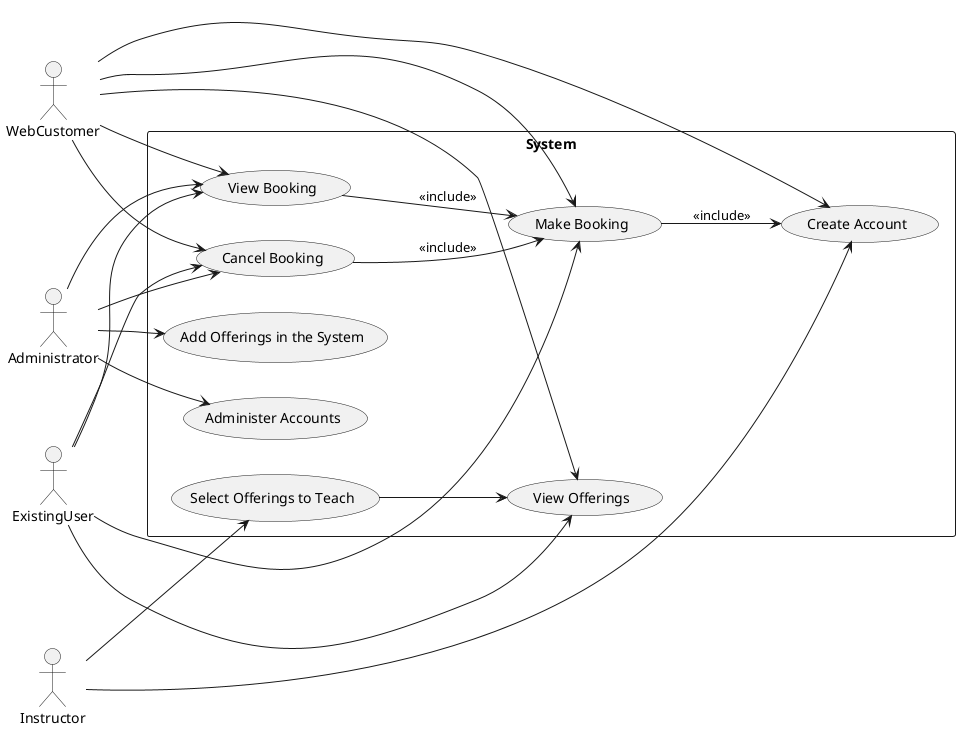 @startuml
left to right direction

actor WebCustomer as WC
actor ExistingUser as EU
actor Instructor as INS
actor Administrator as Admin

rectangle System {
    usecase "Create Account" as UC1
    usecase "Make Booking" as UC2
    usecase "View Booking" as UC3
    usecase "View Offerings" as UC4
    usecase "Cancel Booking" as UC5
    usecase "Add Offerings in the System" as UC6
    usecase "Administer Accounts" as UC7
    usecase "Select Offerings to Teach" as UC8
}

WC --> UC1
WC --> UC2
WC --> UC3
WC --> UC4
WC --> UC5

EU --> UC2
EU --> UC3
EU --> UC4
EU --> UC5

INS --> UC1
INS --> UC8

UC8 --> UC4

Admin --> UC6
Admin --> UC7
Admin --> UC3
Admin --> UC5

UC2 --> UC1 : <<include>>
UC3 --> UC2 : <<include>>
UC5 --> UC2 : <<include>>

@enduml
